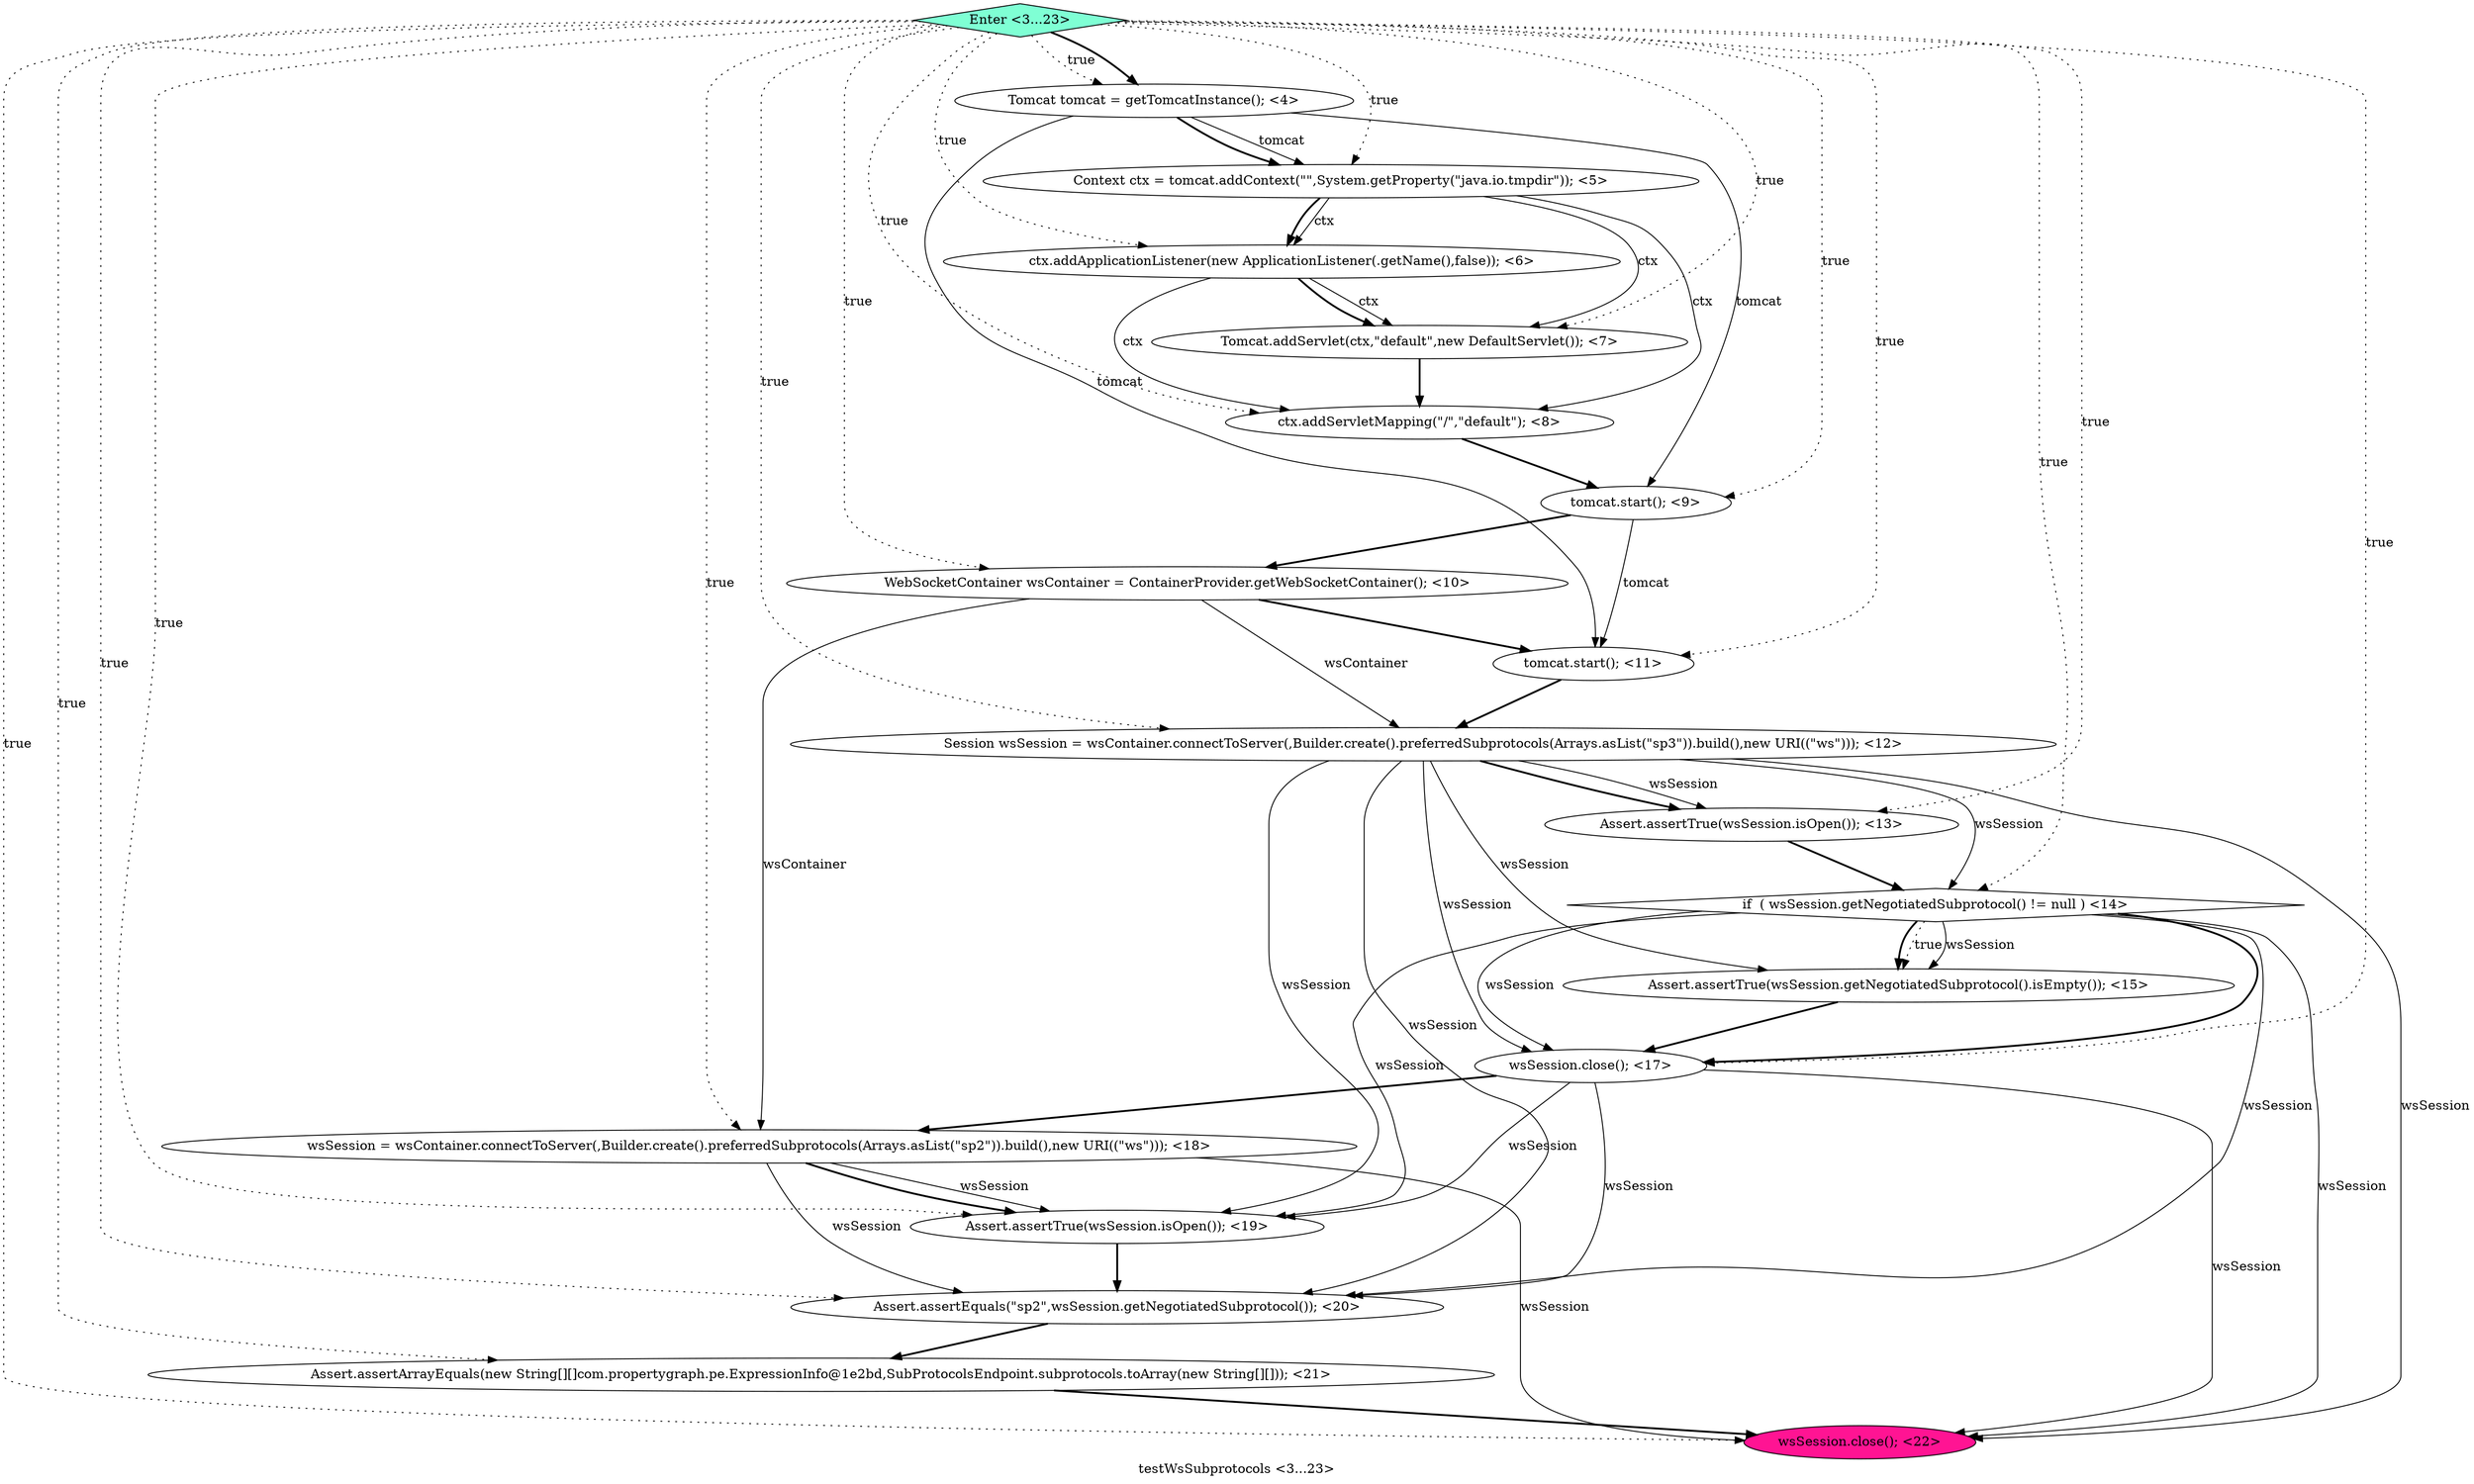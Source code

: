 digraph PDG {
label = "testWsSubprotocols <3...23>";
0.13 [style = filled, label = "wsSession = wsContainer.connectToServer(,Builder.create().preferredSubprotocols(Arrays.asList(\"sp2\")).build(),new URI((\"ws\"))); <18>", fillcolor = white, shape = ellipse];
0.6 [style = filled, label = "WebSocketContainer wsContainer = ContainerProvider.getWebSocketContainer(); <10>", fillcolor = white, shape = ellipse];
0.8 [style = filled, label = "Session wsSession = wsContainer.connectToServer(,Builder.create().preferredSubprotocols(Arrays.asList(\"sp3\")).build(),new URI((\"ws\"))); <12>", fillcolor = white, shape = ellipse];
0.10 [style = filled, label = "if  ( wsSession.getNegotiatedSubprotocol() != null ) <14>", fillcolor = white, shape = diamond];
0.3 [style = filled, label = "Tomcat.addServlet(ctx,\"default\",new DefaultServlet()); <7>", fillcolor = white, shape = ellipse];
0.4 [style = filled, label = "ctx.addServletMapping(\"/\",\"default\"); <8>", fillcolor = white, shape = ellipse];
0.11 [style = filled, label = "Assert.assertTrue(wsSession.getNegotiatedSubprotocol().isEmpty()); <15>", fillcolor = white, shape = ellipse];
0.2 [style = filled, label = "ctx.addApplicationListener(new ApplicationListener(.getName(),false)); <6>", fillcolor = white, shape = ellipse];
0.15 [style = filled, label = "Assert.assertEquals(\"sp2\",wsSession.getNegotiatedSubprotocol()); <20>", fillcolor = white, shape = ellipse];
0.18 [style = filled, label = "Enter <3...23>", fillcolor = aquamarine, shape = diamond];
0.12 [style = filled, label = "wsSession.close(); <17>", fillcolor = white, shape = ellipse];
0.9 [style = filled, label = "Assert.assertTrue(wsSession.isOpen()); <13>", fillcolor = white, shape = ellipse];
0.16 [style = filled, label = "Assert.assertArrayEquals(new String[][]com.propertygraph.pe.ExpressionInfo@1e2bd,SubProtocolsEndpoint.subprotocols.toArray(new String[][])); <21>", fillcolor = white, shape = ellipse];
0.17 [style = filled, label = "wsSession.close(); <22>", fillcolor = deeppink, shape = ellipse];
0.0 [style = filled, label = "Tomcat tomcat = getTomcatInstance(); <4>", fillcolor = white, shape = ellipse];
0.14 [style = filled, label = "Assert.assertTrue(wsSession.isOpen()); <19>", fillcolor = white, shape = ellipse];
0.1 [style = filled, label = "Context ctx = tomcat.addContext(\"\",System.getProperty(\"java.io.tmpdir\")); <5>", fillcolor = white, shape = ellipse];
0.7 [style = filled, label = "tomcat.start(); <11>", fillcolor = white, shape = ellipse];
0.5 [style = filled, label = "tomcat.start(); <9>", fillcolor = white, shape = ellipse];
0.0 -> 0.1 [style = solid, label="tomcat"];
0.0 -> 0.1 [style = bold, label=""];
0.0 -> 0.5 [style = solid, label="tomcat"];
0.0 -> 0.7 [style = solid, label="tomcat"];
0.1 -> 0.2 [style = solid, label="ctx"];
0.1 -> 0.2 [style = bold, label=""];
0.1 -> 0.3 [style = solid, label="ctx"];
0.1 -> 0.4 [style = solid, label="ctx"];
0.2 -> 0.3 [style = solid, label="ctx"];
0.2 -> 0.3 [style = bold, label=""];
0.2 -> 0.4 [style = solid, label="ctx"];
0.3 -> 0.4 [style = bold, label=""];
0.4 -> 0.5 [style = bold, label=""];
0.5 -> 0.6 [style = bold, label=""];
0.5 -> 0.7 [style = solid, label="tomcat"];
0.6 -> 0.7 [style = bold, label=""];
0.6 -> 0.8 [style = solid, label="wsContainer"];
0.6 -> 0.13 [style = solid, label="wsContainer"];
0.7 -> 0.8 [style = bold, label=""];
0.8 -> 0.9 [style = solid, label="wsSession"];
0.8 -> 0.9 [style = bold, label=""];
0.8 -> 0.10 [style = solid, label="wsSession"];
0.8 -> 0.11 [style = solid, label="wsSession"];
0.8 -> 0.12 [style = solid, label="wsSession"];
0.8 -> 0.14 [style = solid, label="wsSession"];
0.8 -> 0.15 [style = solid, label="wsSession"];
0.8 -> 0.17 [style = solid, label="wsSession"];
0.9 -> 0.10 [style = bold, label=""];
0.10 -> 0.11 [style = dotted, label="true"];
0.10 -> 0.11 [style = solid, label="wsSession"];
0.10 -> 0.11 [style = bold, label=""];
0.10 -> 0.12 [style = solid, label="wsSession"];
0.10 -> 0.12 [style = bold, label=""];
0.10 -> 0.14 [style = solid, label="wsSession"];
0.10 -> 0.15 [style = solid, label="wsSession"];
0.10 -> 0.17 [style = solid, label="wsSession"];
0.11 -> 0.12 [style = bold, label=""];
0.12 -> 0.13 [style = bold, label=""];
0.12 -> 0.14 [style = solid, label="wsSession"];
0.12 -> 0.15 [style = solid, label="wsSession"];
0.12 -> 0.17 [style = solid, label="wsSession"];
0.13 -> 0.14 [style = solid, label="wsSession"];
0.13 -> 0.14 [style = bold, label=""];
0.13 -> 0.15 [style = solid, label="wsSession"];
0.13 -> 0.17 [style = solid, label="wsSession"];
0.14 -> 0.15 [style = bold, label=""];
0.15 -> 0.16 [style = bold, label=""];
0.16 -> 0.17 [style = bold, label=""];
0.18 -> 0.0 [style = dotted, label="true"];
0.18 -> 0.0 [style = bold, label=""];
0.18 -> 0.1 [style = dotted, label="true"];
0.18 -> 0.2 [style = dotted, label="true"];
0.18 -> 0.3 [style = dotted, label="true"];
0.18 -> 0.4 [style = dotted, label="true"];
0.18 -> 0.5 [style = dotted, label="true"];
0.18 -> 0.6 [style = dotted, label="true"];
0.18 -> 0.7 [style = dotted, label="true"];
0.18 -> 0.8 [style = dotted, label="true"];
0.18 -> 0.9 [style = dotted, label="true"];
0.18 -> 0.10 [style = dotted, label="true"];
0.18 -> 0.12 [style = dotted, label="true"];
0.18 -> 0.13 [style = dotted, label="true"];
0.18 -> 0.14 [style = dotted, label="true"];
0.18 -> 0.15 [style = dotted, label="true"];
0.18 -> 0.16 [style = dotted, label="true"];
0.18 -> 0.17 [style = dotted, label="true"];
}
